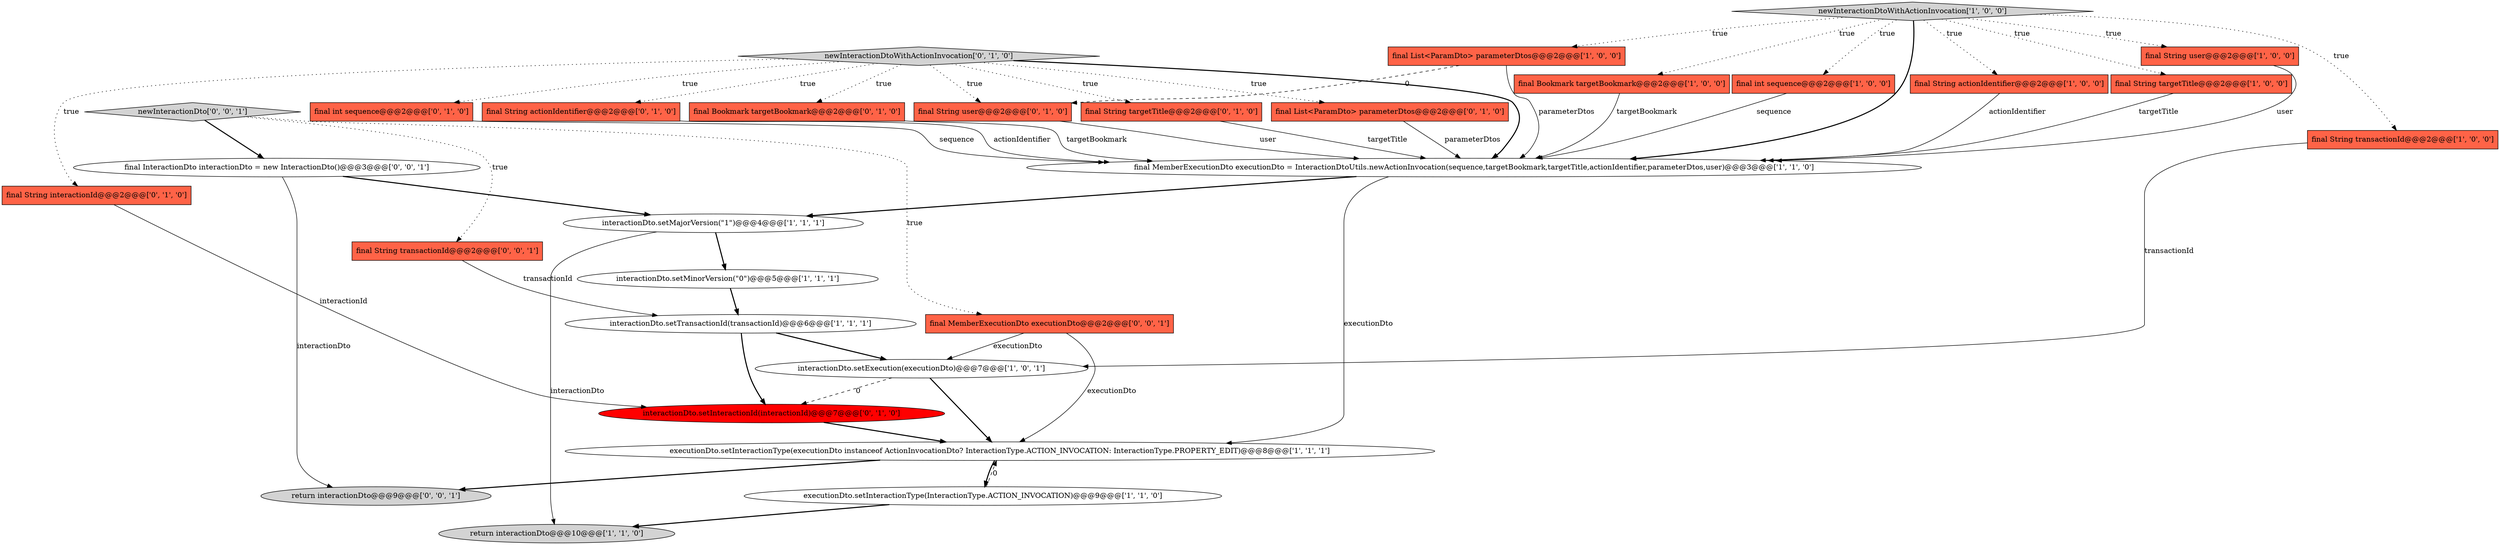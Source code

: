 digraph {
15 [style = filled, label = "newInteractionDtoWithActionInvocation['1', '0', '0']", fillcolor = lightgray, shape = diamond image = "AAA0AAABBB1BBB"];
2 [style = filled, label = "final String targetTitle@@@2@@@['1', '0', '0']", fillcolor = tomato, shape = box image = "AAA0AAABBB1BBB"];
29 [style = filled, label = "final String transactionId@@@2@@@['0', '0', '1']", fillcolor = tomato, shape = box image = "AAA0AAABBB3BBB"];
16 [style = filled, label = "final List<ParamDto> parameterDtos@@@2@@@['0', '1', '0']", fillcolor = tomato, shape = box image = "AAA0AAABBB2BBB"];
14 [style = filled, label = "final List<ParamDto> parameterDtos@@@2@@@['1', '0', '0']", fillcolor = tomato, shape = box image = "AAA1AAABBB1BBB"];
7 [style = filled, label = "final Bookmark targetBookmark@@@2@@@['1', '0', '0']", fillcolor = tomato, shape = box image = "AAA0AAABBB1BBB"];
1 [style = filled, label = "interactionDto.setMinorVersion(\"0\")@@@5@@@['1', '1', '1']", fillcolor = white, shape = ellipse image = "AAA0AAABBB1BBB"];
3 [style = filled, label = "interactionDto.setMajorVersion(\"1\")@@@4@@@['1', '1', '1']", fillcolor = white, shape = ellipse image = "AAA0AAABBB1BBB"];
28 [style = filled, label = "return interactionDto@@@9@@@['0', '0', '1']", fillcolor = lightgray, shape = ellipse image = "AAA0AAABBB3BBB"];
8 [style = filled, label = "final int sequence@@@2@@@['1', '0', '0']", fillcolor = tomato, shape = box image = "AAA0AAABBB1BBB"];
6 [style = filled, label = "final MemberExecutionDto executionDto = InteractionDtoUtils.newActionInvocation(sequence,targetBookmark,targetTitle,actionIdentifier,parameterDtos,user)@@@3@@@['1', '1', '0']", fillcolor = white, shape = ellipse image = "AAA0AAABBB1BBB"];
18 [style = filled, label = "final int sequence@@@2@@@['0', '1', '0']", fillcolor = tomato, shape = box image = "AAA0AAABBB2BBB"];
22 [style = filled, label = "final String interactionId@@@2@@@['0', '1', '0']", fillcolor = tomato, shape = box image = "AAA0AAABBB2BBB"];
10 [style = filled, label = "final String actionIdentifier@@@2@@@['1', '0', '0']", fillcolor = tomato, shape = box image = "AAA0AAABBB1BBB"];
12 [style = filled, label = "interactionDto.setTransactionId(transactionId)@@@6@@@['1', '1', '1']", fillcolor = white, shape = ellipse image = "AAA0AAABBB1BBB"];
20 [style = filled, label = "newInteractionDtoWithActionInvocation['0', '1', '0']", fillcolor = lightgray, shape = diamond image = "AAA0AAABBB2BBB"];
27 [style = filled, label = "final InteractionDto interactionDto = new InteractionDto()@@@3@@@['0', '0', '1']", fillcolor = white, shape = ellipse image = "AAA0AAABBB3BBB"];
17 [style = filled, label = "final String actionIdentifier@@@2@@@['0', '1', '0']", fillcolor = tomato, shape = box image = "AAA0AAABBB2BBB"];
11 [style = filled, label = "executionDto.setInteractionType(InteractionType.ACTION_INVOCATION)@@@9@@@['1', '1', '0']", fillcolor = white, shape = ellipse image = "AAA0AAABBB1BBB"];
5 [style = filled, label = "final String transactionId@@@2@@@['1', '0', '0']", fillcolor = tomato, shape = box image = "AAA0AAABBB1BBB"];
13 [style = filled, label = "executionDto.setInteractionType(executionDto instanceof ActionInvocationDto? InteractionType.ACTION_INVOCATION: InteractionType.PROPERTY_EDIT)@@@8@@@['1', '1', '1']", fillcolor = white, shape = ellipse image = "AAA0AAABBB1BBB"];
26 [style = filled, label = "final MemberExecutionDto executionDto@@@2@@@['0', '0', '1']", fillcolor = tomato, shape = box image = "AAA0AAABBB3BBB"];
25 [style = filled, label = "newInteractionDto['0', '0', '1']", fillcolor = lightgray, shape = diamond image = "AAA0AAABBB3BBB"];
23 [style = filled, label = "final Bookmark targetBookmark@@@2@@@['0', '1', '0']", fillcolor = tomato, shape = box image = "AAA0AAABBB2BBB"];
4 [style = filled, label = "final String user@@@2@@@['1', '0', '0']", fillcolor = tomato, shape = box image = "AAA0AAABBB1BBB"];
9 [style = filled, label = "return interactionDto@@@10@@@['1', '1', '0']", fillcolor = lightgray, shape = ellipse image = "AAA0AAABBB1BBB"];
21 [style = filled, label = "interactionDto.setInteractionId(interactionId)@@@7@@@['0', '1', '0']", fillcolor = red, shape = ellipse image = "AAA1AAABBB2BBB"];
24 [style = filled, label = "final String user@@@2@@@['0', '1', '0']", fillcolor = tomato, shape = box image = "AAA1AAABBB2BBB"];
0 [style = filled, label = "interactionDto.setExecution(executionDto)@@@7@@@['1', '0', '1']", fillcolor = white, shape = ellipse image = "AAA0AAABBB1BBB"];
19 [style = filled, label = "final String targetTitle@@@2@@@['0', '1', '0']", fillcolor = tomato, shape = box image = "AAA0AAABBB2BBB"];
15->5 [style = dotted, label="true"];
14->24 [style = dashed, label="0"];
6->3 [style = bold, label=""];
17->6 [style = solid, label="actionIdentifier"];
0->13 [style = bold, label=""];
3->1 [style = bold, label=""];
20->24 [style = dotted, label="true"];
18->6 [style = solid, label="sequence"];
12->21 [style = bold, label=""];
20->17 [style = dotted, label="true"];
16->6 [style = solid, label="parameterDtos"];
15->2 [style = dotted, label="true"];
7->6 [style = solid, label="targetBookmark"];
27->3 [style = bold, label=""];
23->6 [style = solid, label="targetBookmark"];
15->10 [style = dotted, label="true"];
15->6 [style = bold, label=""];
24->6 [style = solid, label="user"];
20->6 [style = bold, label=""];
25->29 [style = dotted, label="true"];
15->14 [style = dotted, label="true"];
15->7 [style = dotted, label="true"];
14->6 [style = solid, label="parameterDtos"];
11->9 [style = bold, label=""];
12->0 [style = bold, label=""];
13->11 [style = bold, label=""];
20->16 [style = dotted, label="true"];
26->0 [style = solid, label="executionDto"];
15->4 [style = dotted, label="true"];
25->27 [style = bold, label=""];
8->6 [style = solid, label="sequence"];
11->13 [style = dashed, label="0"];
26->13 [style = solid, label="executionDto"];
15->8 [style = dotted, label="true"];
0->21 [style = dashed, label="0"];
2->6 [style = solid, label="targetTitle"];
5->0 [style = solid, label="transactionId"];
20->23 [style = dotted, label="true"];
1->12 [style = bold, label=""];
20->18 [style = dotted, label="true"];
27->28 [style = solid, label="interactionDto"];
20->19 [style = dotted, label="true"];
4->6 [style = solid, label="user"];
20->22 [style = dotted, label="true"];
6->13 [style = solid, label="executionDto"];
13->28 [style = bold, label=""];
3->9 [style = solid, label="interactionDto"];
22->21 [style = solid, label="interactionId"];
25->26 [style = dotted, label="true"];
29->12 [style = solid, label="transactionId"];
21->13 [style = bold, label=""];
19->6 [style = solid, label="targetTitle"];
10->6 [style = solid, label="actionIdentifier"];
}
